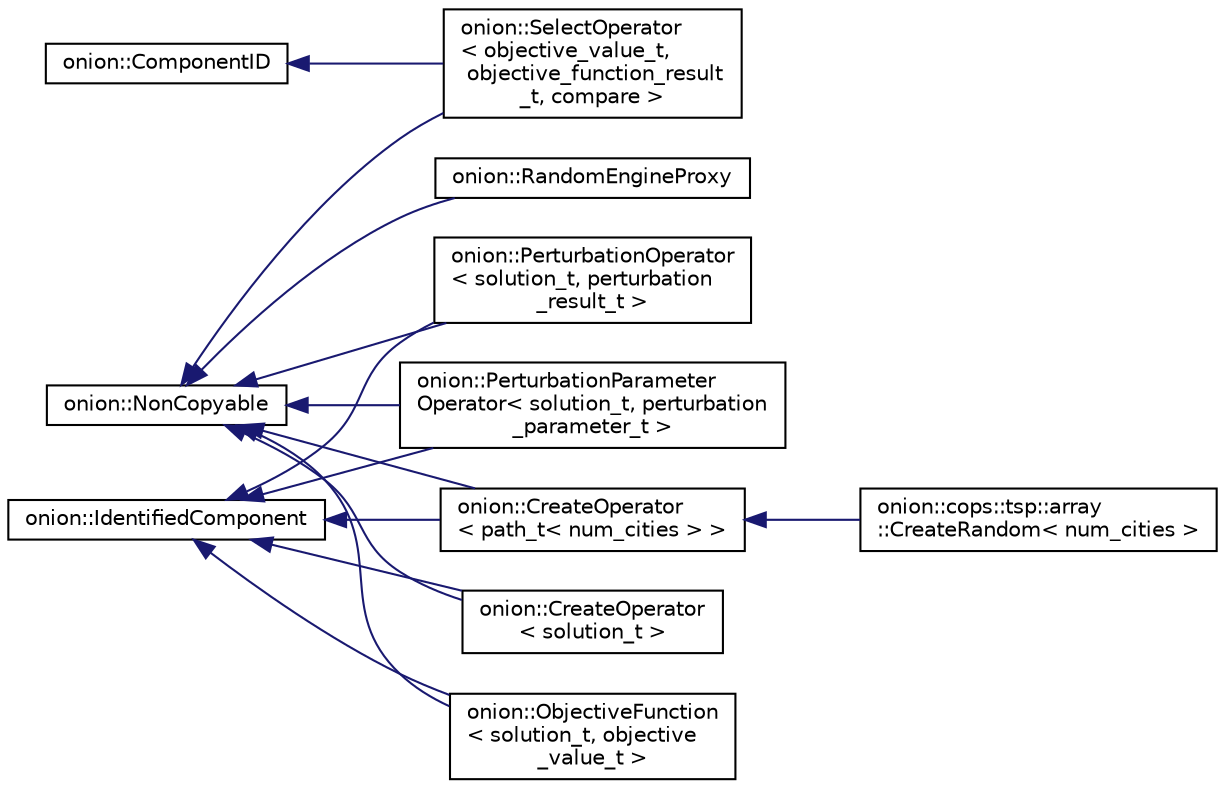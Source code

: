 digraph "Graphical Class Hierarchy"
{
 // LATEX_PDF_SIZE
  edge [fontname="Helvetica",fontsize="10",labelfontname="Helvetica",labelfontsize="10"];
  node [fontname="Helvetica",fontsize="10",shape=record];
  rankdir="LR";
  Node16 [label="onion::ComponentID",height=0.2,width=0.4,color="black", fillcolor="white", style="filled",URL="$classonion_1_1_component_i_d.html",tooltip="Defines the data used to identify a component."];
  Node16 -> Node8 [dir="back",color="midnightblue",fontsize="10",style="solid",fontname="Helvetica"];
  Node8 [label="onion::SelectOperator\l\< objective_value_t,\l objective_function_result\l_t, compare \>",height=0.2,width=0.4,color="black", fillcolor="white", style="filled",URL="$classonion_1_1_select_operator.html",tooltip="Defines the interface of SelectOperator components."];
  Node14 [label="onion::IdentifiedComponent",height=0.2,width=0.4,color="black", fillcolor="white", style="filled",URL="$classonion_1_1_identified_component.html",tooltip="Onion components derive from this class in order to add identification functionality."];
  Node14 -> Node1 [dir="back",color="midnightblue",fontsize="10",style="solid",fontname="Helvetica"];
  Node1 [label="onion::CreateOperator\l\< path_t\< num_cities \> \>",height=0.2,width=0.4,color="black", fillcolor="white", style="filled",URL="$classonion_1_1_create_operator.html",tooltip=" "];
  Node1 -> Node2 [dir="back",color="midnightblue",fontsize="10",style="solid",fontname="Helvetica"];
  Node2 [label="onion::cops::tsp::array\l::CreateRandom\< num_cities \>",height=0.2,width=0.4,color="black", fillcolor="white", style="filled",URL="$classonion_1_1cops_1_1tsp_1_1array_1_1_create_random.html",tooltip=" "];
  Node14 -> Node3 [dir="back",color="midnightblue",fontsize="10",style="solid",fontname="Helvetica"];
  Node3 [label="onion::CreateOperator\l\< solution_t \>",height=0.2,width=0.4,color="black", fillcolor="white", style="filled",URL="$classonion_1_1_create_operator.html",tooltip="Defines the interface of the Create Operator."];
  Node14 -> Node4 [dir="back",color="midnightblue",fontsize="10",style="solid",fontname="Helvetica"];
  Node4 [label="onion::ObjectiveFunction\l\< solution_t, objective\l_value_t \>",height=0.2,width=0.4,color="black", fillcolor="white", style="filled",URL="$classonion_1_1_objective_function.html",tooltip="Defines the interface of ObjectiveFunction components."];
  Node14 -> Node5 [dir="back",color="midnightblue",fontsize="10",style="solid",fontname="Helvetica"];
  Node5 [label="onion::PerturbationOperator\l\< solution_t, perturbation\l_result_t \>",height=0.2,width=0.4,color="black", fillcolor="white", style="filled",URL="$classonion_1_1_perturbation_operator.html",tooltip="Defines the interface of the Perturbation Operator."];
  Node14 -> Node6 [dir="back",color="midnightblue",fontsize="10",style="solid",fontname="Helvetica"];
  Node6 [label="onion::PerturbationParameter\lOperator\< solution_t, perturbation\l_parameter_t \>",height=0.2,width=0.4,color="black", fillcolor="white", style="filled",URL="$classonion_1_1_perturbation_parameter_operator.html",tooltip="Defines the interface of the PerturbationParameter Operator."];
  Node0 [label="onion::NonCopyable",height=0.2,width=0.4,color="black", fillcolor="white", style="filled",URL="$classonion_1_1_non_copyable.html",tooltip="Class to make other classes non-copyable."];
  Node0 -> Node1 [dir="back",color="midnightblue",fontsize="10",style="solid",fontname="Helvetica"];
  Node0 -> Node3 [dir="back",color="midnightblue",fontsize="10",style="solid",fontname="Helvetica"];
  Node0 -> Node4 [dir="back",color="midnightblue",fontsize="10",style="solid",fontname="Helvetica"];
  Node0 -> Node5 [dir="back",color="midnightblue",fontsize="10",style="solid",fontname="Helvetica"];
  Node0 -> Node6 [dir="back",color="midnightblue",fontsize="10",style="solid",fontname="Helvetica"];
  Node0 -> Node7 [dir="back",color="midnightblue",fontsize="10",style="solid",fontname="Helvetica"];
  Node7 [label="onion::RandomEngineProxy",height=0.2,width=0.4,color="black", fillcolor="white", style="filled",URL="$classonion_1_1_random_engine_proxy.html",tooltip="Creates and control the access to the global RandonEngine object."];
  Node0 -> Node8 [dir="back",color="midnightblue",fontsize="10",style="solid",fontname="Helvetica"];
}
